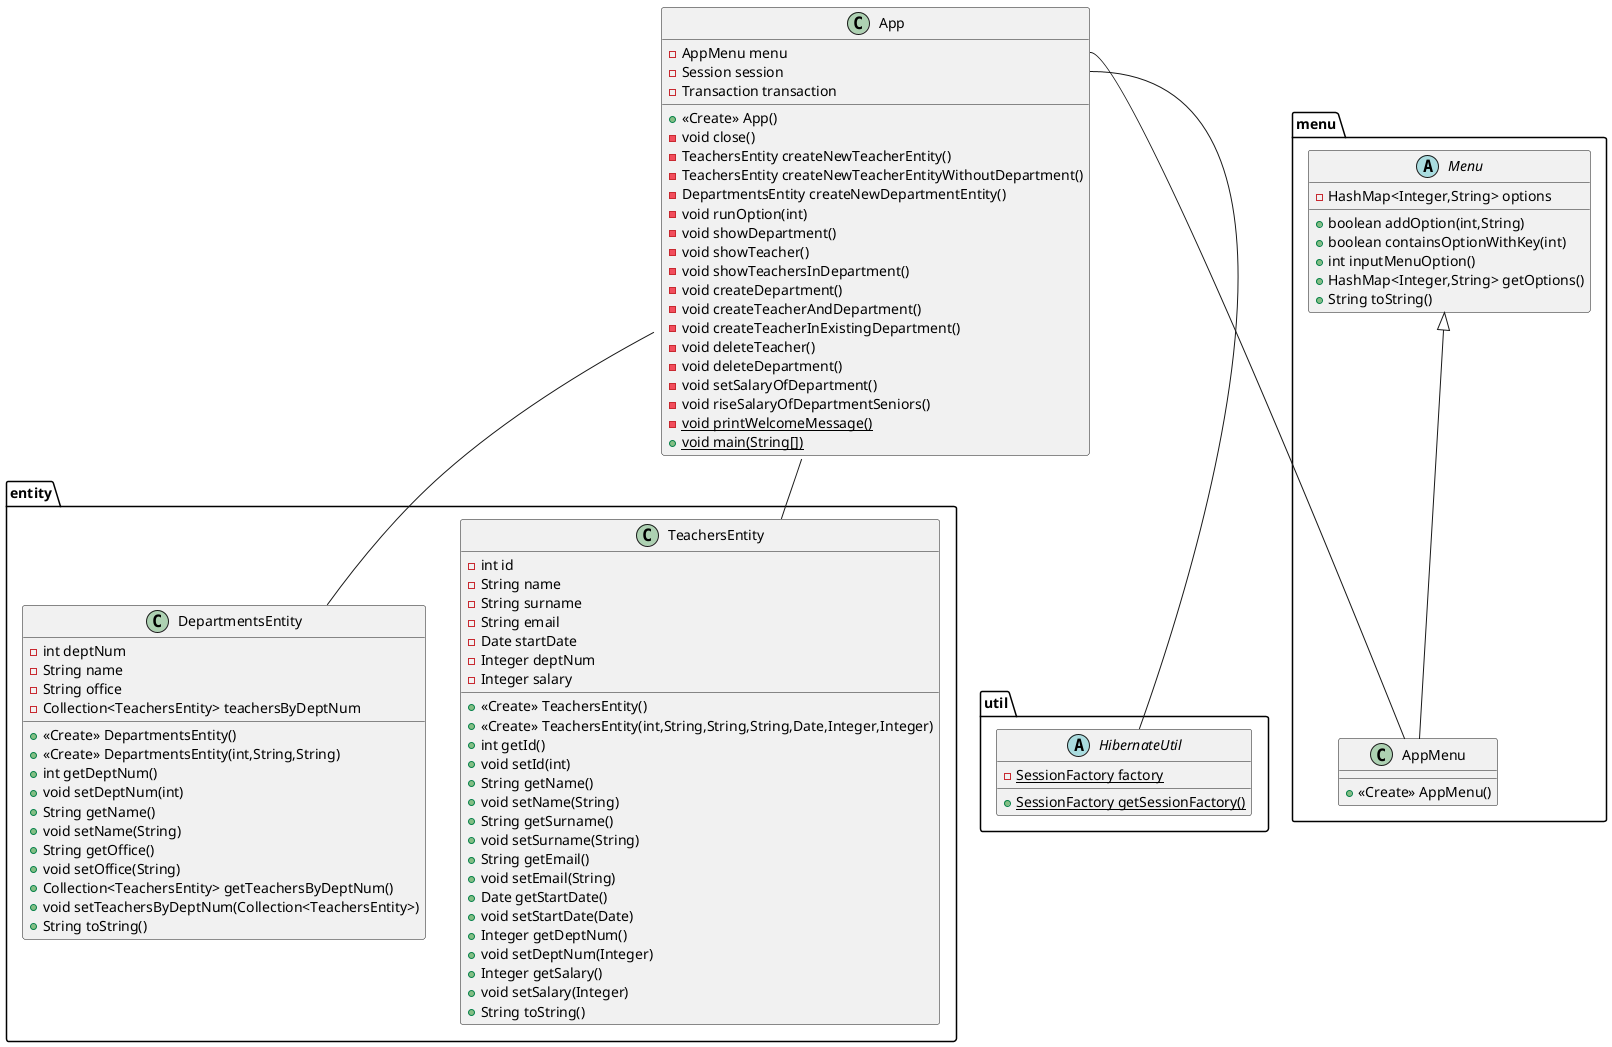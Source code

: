 @startuml
class entity.TeachersEntity {
- int id
- String name
- String surname
- String email
- Date startDate
- Integer deptNum
- Integer salary
+ <<Create>> TeachersEntity()
+ <<Create>> TeachersEntity(int,String,String,String,Date,Integer,Integer)
+ int getId()
+ void setId(int)
+ String getName()
+ void setName(String)
+ String getSurname()
+ void setSurname(String)
+ String getEmail()
+ void setEmail(String)
+ Date getStartDate()
+ void setStartDate(Date)
+ Integer getDeptNum()
+ void setDeptNum(Integer)
+ Integer getSalary()
+ void setSalary(Integer)
+ String toString()
}
abstract class menu.Menu {
- HashMap<Integer,String> options
+ boolean addOption(int,String)
+ boolean containsOptionWithKey(int)
+ int inputMenuOption()
+ HashMap<Integer,String> getOptions()
+ String toString()
}
class App {
- AppMenu menu
- Session session
- Transaction transaction
+ <<Create>> App()
- void close()
- TeachersEntity createNewTeacherEntity()
- TeachersEntity createNewTeacherEntityWithoutDepartment()
- DepartmentsEntity createNewDepartmentEntity()
- void runOption(int)
- void showDepartment()
- void showTeacher()
- void showTeachersInDepartment()
- void createDepartment()
- void createTeacherAndDepartment()
- void createTeacherInExistingDepartment()
- void deleteTeacher()
- void deleteDepartment()
- void setSalaryOfDepartment()
- void riseSalaryOfDepartmentSeniors()
- {static} void printWelcomeMessage()
+ {static} void main(String[])
}
class menu.AppMenu {
+ <<Create>> AppMenu()
}
class entity.DepartmentsEntity {
- int deptNum
- String name
- String office
- Collection<TeachersEntity> teachersByDeptNum
+ <<Create>> DepartmentsEntity()
+ <<Create>> DepartmentsEntity(int,String,String)
+ int getDeptNum()
+ void setDeptNum(int)
+ String getName()
+ void setName(String)
+ String getOffice()
+ void setOffice(String)
+ Collection<TeachersEntity> getTeachersByDeptNum()
+ void setTeachersByDeptNum(Collection<TeachersEntity>)
+ String toString()
}
abstract class util.HibernateUtil {
- {static} SessionFactory factory
+ {static} SessionFactory getSessionFactory()
}


menu.Menu <|-- menu.AppMenu

App::menu -- menu.AppMenu
App -- entity.DepartmentsEntity
App -- entity.TeachersEntity
App::session -- util.HibernateUtil
@enduml